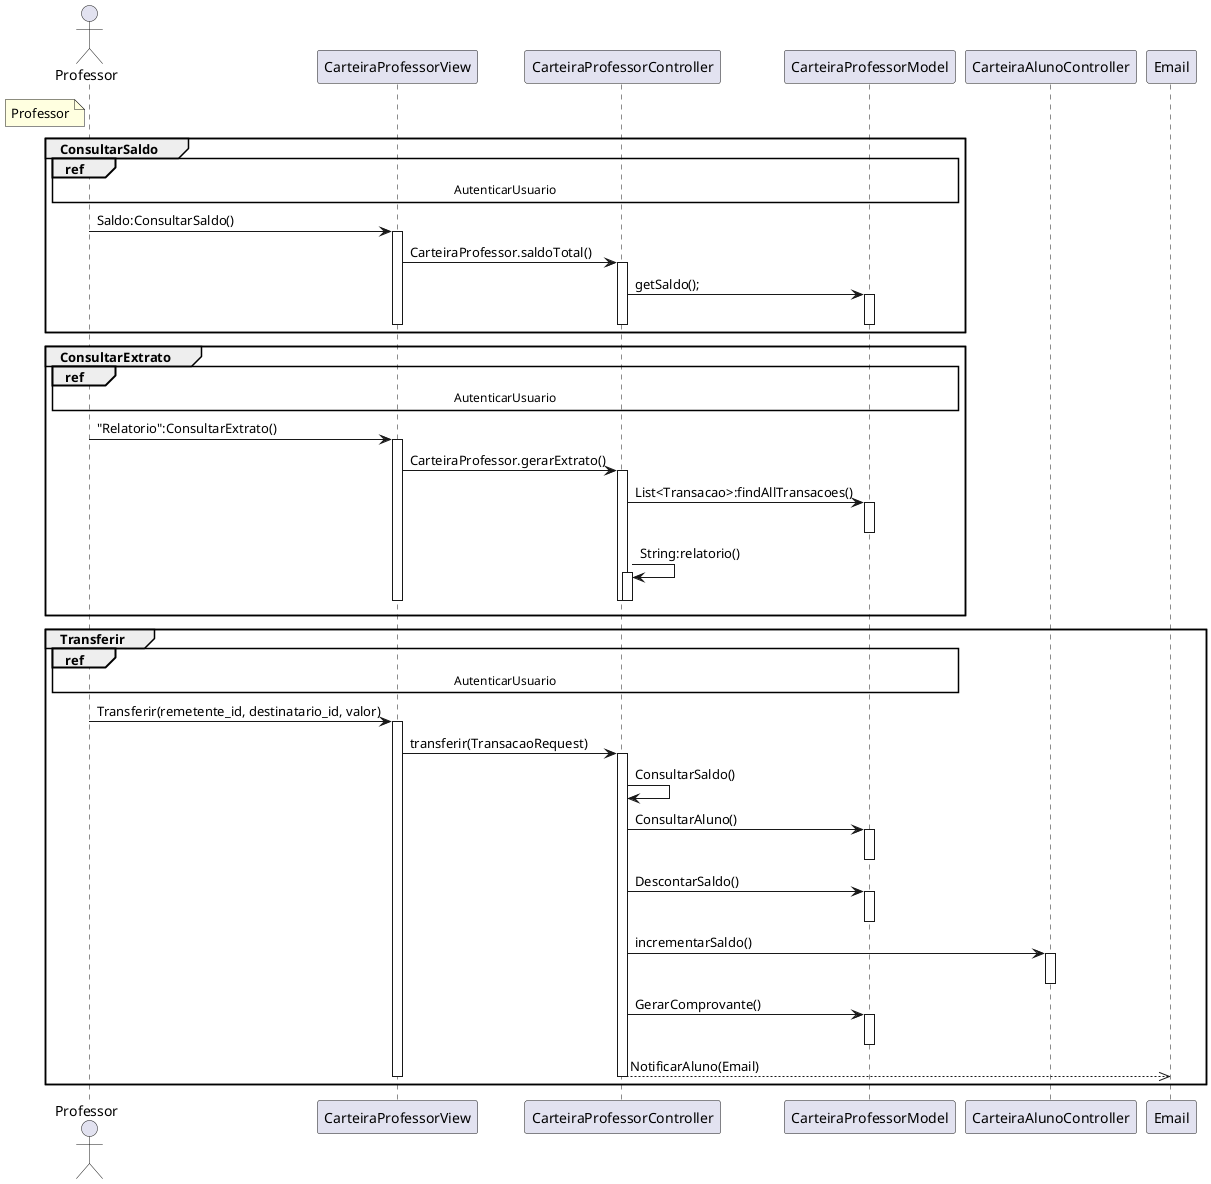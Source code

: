 @startuml Professor

actor "Professor" as Professor
note left of Professor #LightYellow
    Professor
end note

participant "CarteiraProfessorView" as CarteiraProfessorView
participant "CarteiraProfessorController" as CarteiraProfessorController
participant "CarteiraProfessorModel" as CarteiraProfessorModel

group ConsultarSaldo
    ref over Professor,CarteiraProfessorView, CarteiraProfessorController, CarteiraProfessorModel : AutenticarUsuario
    Professor -> CarteiraProfessorView : Saldo:ConsultarSaldo()
    activate CarteiraProfessorView
    CarteiraProfessorView -> CarteiraProfessorController : CarteiraProfessor.saldoTotal()
    activate CarteiraProfessorController
    CarteiraProfessorController -> CarteiraProfessorModel : getSaldo();
    activate CarteiraProfessorModel
    deactivate CarteiraProfessorModel
    deactivate CarteiraProfessorController
    deactivate CarteiraProfessorView
end

group ConsultarExtrato
    ref over Professor,CarteiraProfessorView, CarteiraProfessorController, CarteiraProfessorModel : AutenticarUsuario
    Professor -> CarteiraProfessorView : "Relatorio":ConsultarExtrato()
    activate CarteiraProfessorView
    CarteiraProfessorView -> CarteiraProfessorController : CarteiraProfessor.gerarExtrato()
    activate CarteiraProfessorController
    CarteiraProfessorController -> CarteiraProfessorModel : List<Transacao>:findAllTransacoes()
    activate CarteiraProfessorModel
    deactivate CarteiraProfessorModel
    CarteiraProfessorController -> CarteiraProfessorController : String:relatorio()
    activate CarteiraProfessorController
    deactivate CarteiraProfessorController
    deactivate CarteiraProfessorController
    deactivate CarteiraProfessorView
end

group Transferir
    ref over Professor,CarteiraProfessorView, CarteiraProfessorController, CarteiraProfessorModel : AutenticarUsuario
    Professor -> CarteiraProfessorView :  Transferir(remetente_id, destinatario_id, valor)
    activate CarteiraProfessorView
    CarteiraProfessorView -> CarteiraProfessorController : transferir(TransacaoRequest)
    activate CarteiraProfessorController
    CarteiraProfessorController -> CarteiraProfessorController : ConsultarSaldo()
    CarteiraProfessorController -> CarteiraProfessorModel : ConsultarAluno()
    activate CarteiraProfessorModel
    deactivate  CarteiraProfessorModel
    CarteiraProfessorController -> CarteiraProfessorModel : DescontarSaldo()
    activate CarteiraProfessorModel
    deactivate CarteiraProfessorModel
    CarteiraProfessorController -> CarteiraAlunoController: incrementarSaldo()
    activate CarteiraAlunoController
    deactivate CarteiraAlunoController
    CarteiraProfessorController -> CarteiraProfessorModel : GerarComprovante()
    activate CarteiraProfessorModel
    deactivate CarteiraProfessorModel
    CarteiraProfessorController -->> Email : NotificarAluno(Email)
    deactivate CarteiraProfessorController
    deactivate CarteiraProfessorView
end
' --> Sincrono
' -->> Assincrono
' <-- Retorno Sincrono
' <<-- Retorno Assíncrono

@enduml